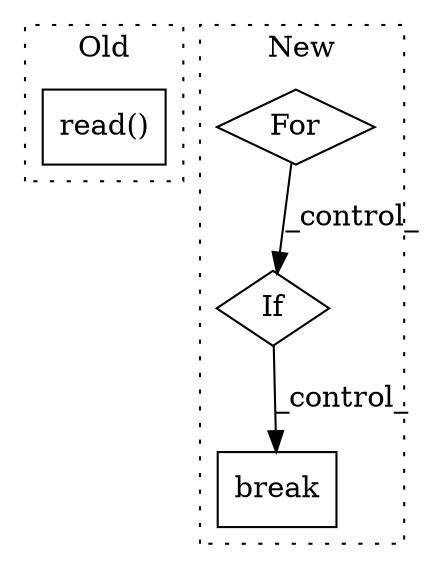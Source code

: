 digraph G {
subgraph cluster0 {
1 [label="read()" a="75" s="4079" l="9" shape="box"];
label = "Old";
style="dotted";
}
subgraph cluster1 {
2 [label="break" a="94" s="5157" l="5" shape="box"];
3 [label="If" a="96" s="5125" l="3" shape="diamond"];
4 [label="For" a="107" s="4779,4804" l="4,14" shape="diamond"];
label = "New";
style="dotted";
}
3 -> 2 [label="_control_"];
4 -> 3 [label="_control_"];
}